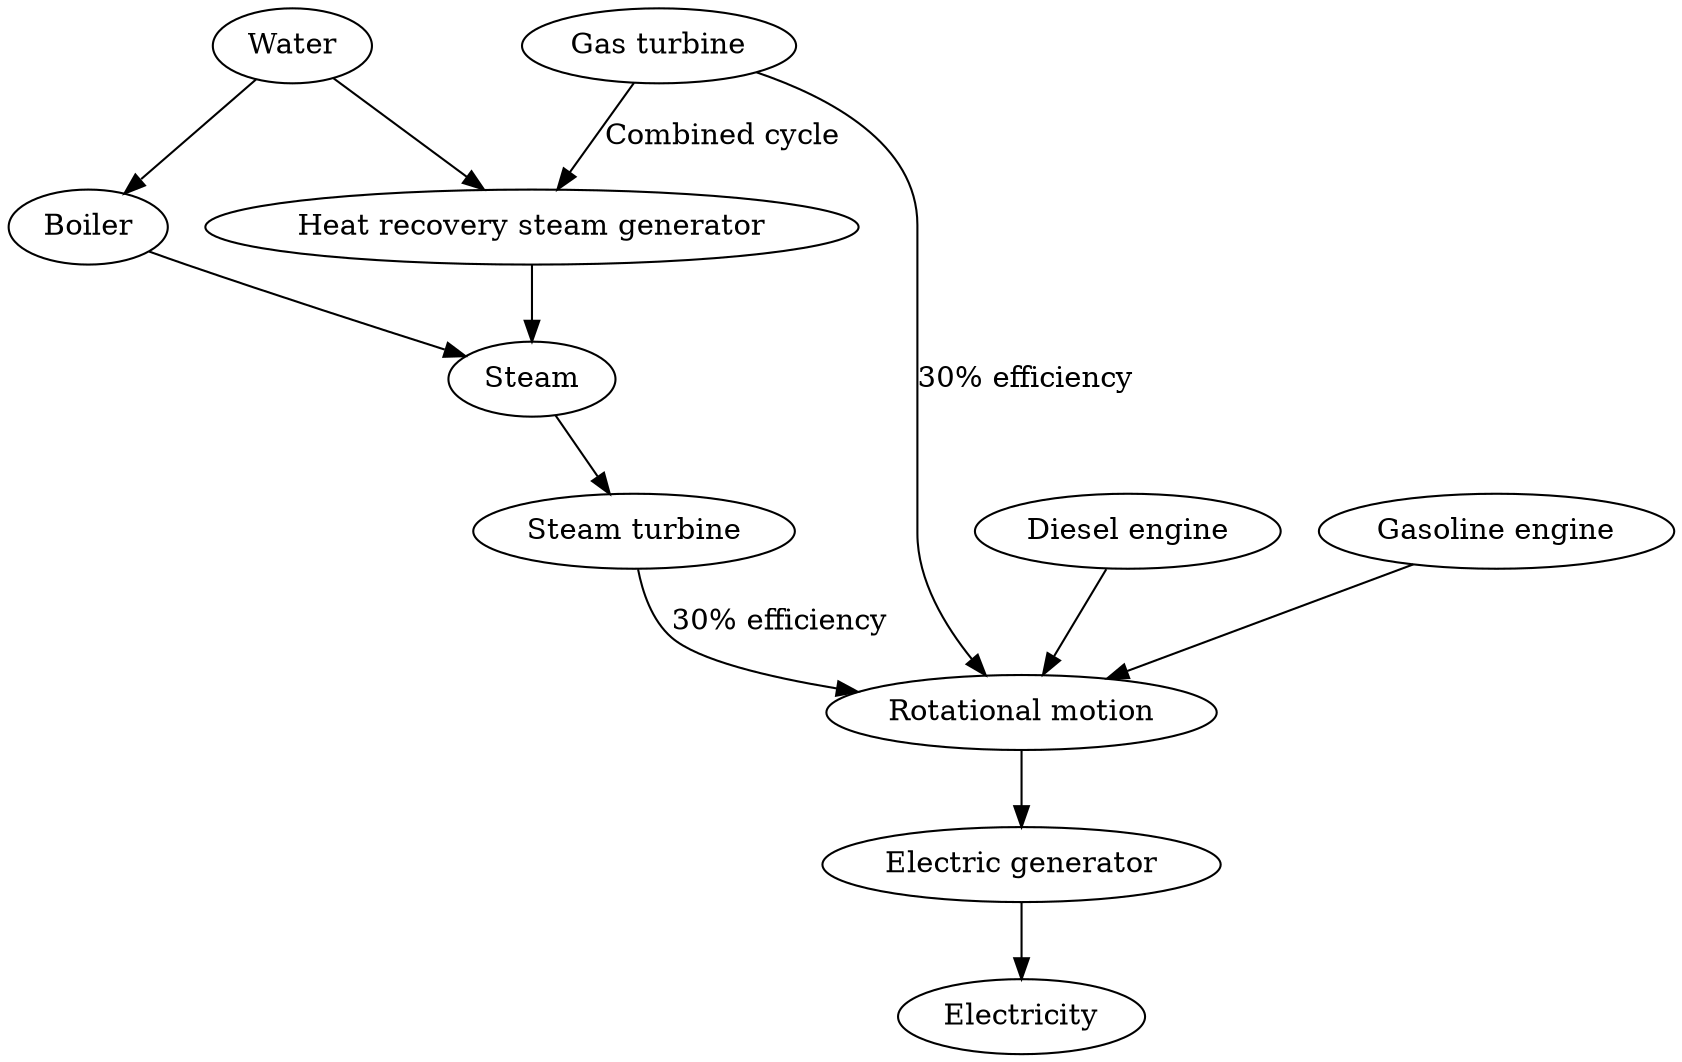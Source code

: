 digraph {
	"Water" -> "Boiler"
	"Boiler" -> "Steam"
	"Steam" -> "Steam turbine"
	"Steam turbine" -> "Rotational motion" [label="30% efficiency"]

	"Gas turbine" -> "Rotational motion" [label="30% efficiency"]
	"Gas turbine" -> "Heat recovery steam generator" [label="Combined cycle"]
	"Water" -> "Heat recovery steam generator"
	"Heat recovery steam generator" -> "Steam"

	"Diesel engine" -> "Rotational motion"

	"Gasoline engine" -> "Rotational motion"

	"Rotational motion" -> "Electric generator"
	"Electric generator" -> "Electricity"
}



// Sources of mechanical energy include
// - [x] steam turbines
// - [x] gas turbines
// - water turbines
// - [x] internal combustion engines
// - wind turbines
// - even hand cranks
